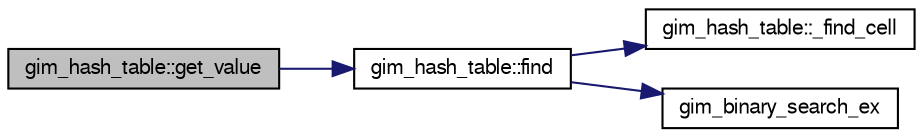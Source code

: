 digraph G
{
  bgcolor="transparent";
  edge [fontname="FreeSans",fontsize=10,labelfontname="FreeSans",labelfontsize=10];
  node [fontname="FreeSans",fontsize=10,shape=record];
  rankdir=LR;
  Node1 [label="gim_hash_table::get_value",height=0.2,width=0.4,color="black", fillcolor="grey75", style="filled" fontcolor="black"];
  Node1 -> Node2 [color="midnightblue",fontsize=10,style="solid"];
  Node2 [label="gim_hash_table::find",height=0.2,width=0.4,color="black",URL="$classgim__hash__table.html#14261b2d7de34188f8bc5179e4d60760",tooltip="Finds the index of the element with the key."];
  Node2 -> Node3 [color="midnightblue",fontsize=10,style="solid"];
  Node3 [label="gim_hash_table::_find_cell",height=0.2,width=0.4,color="black",URL="$classgim__hash__table.html#aaff4cea9e6b86276d364041e651605f",tooltip="Returns the cell index."];
  Node2 -> Node4 [color="midnightblue",fontsize=10,style="solid"];
  Node4 [label="gim_binary_search_ex",height=0.2,width=0.4,color="black",URL="$gim__radixsort_8h.html#7be883eaa7e11dab454089d654537e35",tooltip="Failsafe Iterative binary search,."];
}
